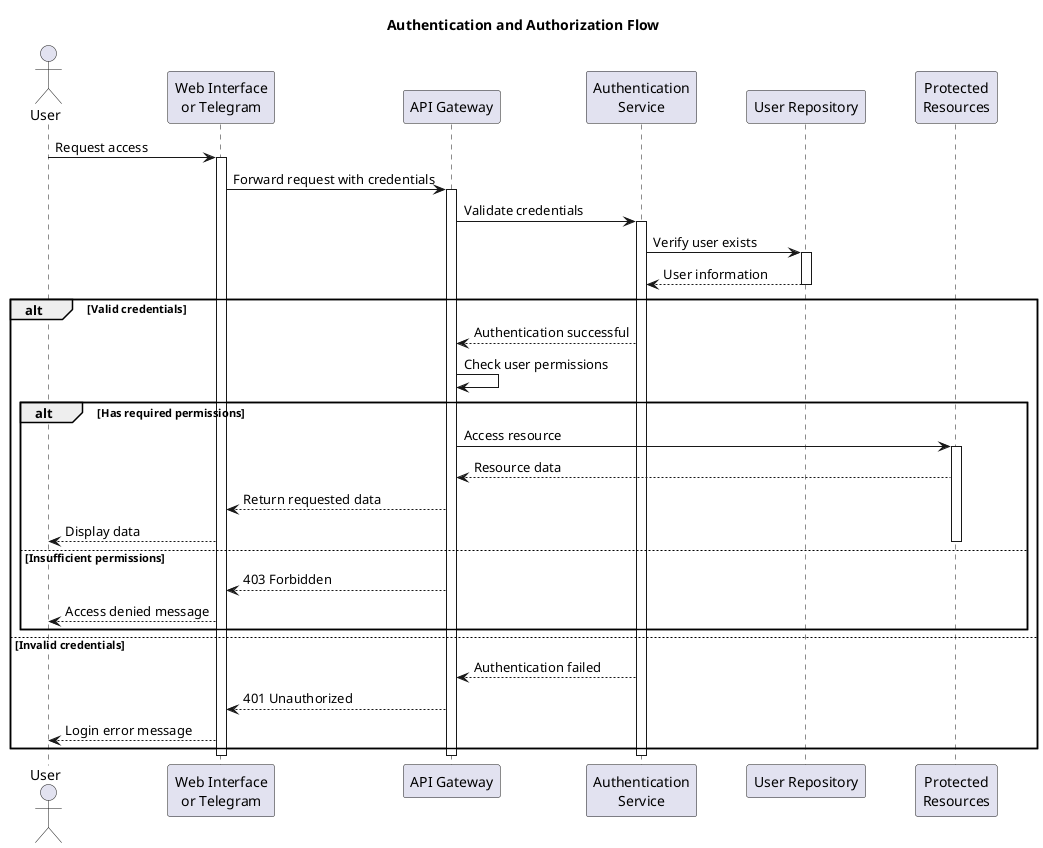 @startuml Authentication Flow

skinparam backgroundColor white
skinparam ParticipantPadding 20
skinparam BoxPadding 10

actor "User" as User
participant "Web Interface\nor Telegram" as UI
participant "API Gateway" as API
participant "Authentication\nService" as Auth
participant "User Repository" as UserRepo
participant "Protected\nResources" as Resources

title Authentication and Authorization Flow

User -> UI: Request access
activate UI

UI -> API: Forward request with credentials
activate API

API -> Auth: Validate credentials
activate Auth

Auth -> UserRepo: Verify user exists
activate UserRepo
UserRepo --> Auth: User information
deactivate UserRepo

alt Valid credentials
    Auth --> API: Authentication successful
    API -> API: Check user permissions
    
    alt Has required permissions
        API -> Resources: Access resource
        activate Resources
        Resources --> API: Resource data
        API --> UI: Return requested data
        UI --> User: Display data
        deactivate Resources
    else Insufficient permissions
        API --> UI: 403 Forbidden
        UI --> User: Access denied message
    end
    
else Invalid credentials
    Auth --> API: Authentication failed
    API --> UI: 401 Unauthorized
    UI --> User: Login error message
end

deactivate Auth
deactivate API
deactivate UI

@enduml
